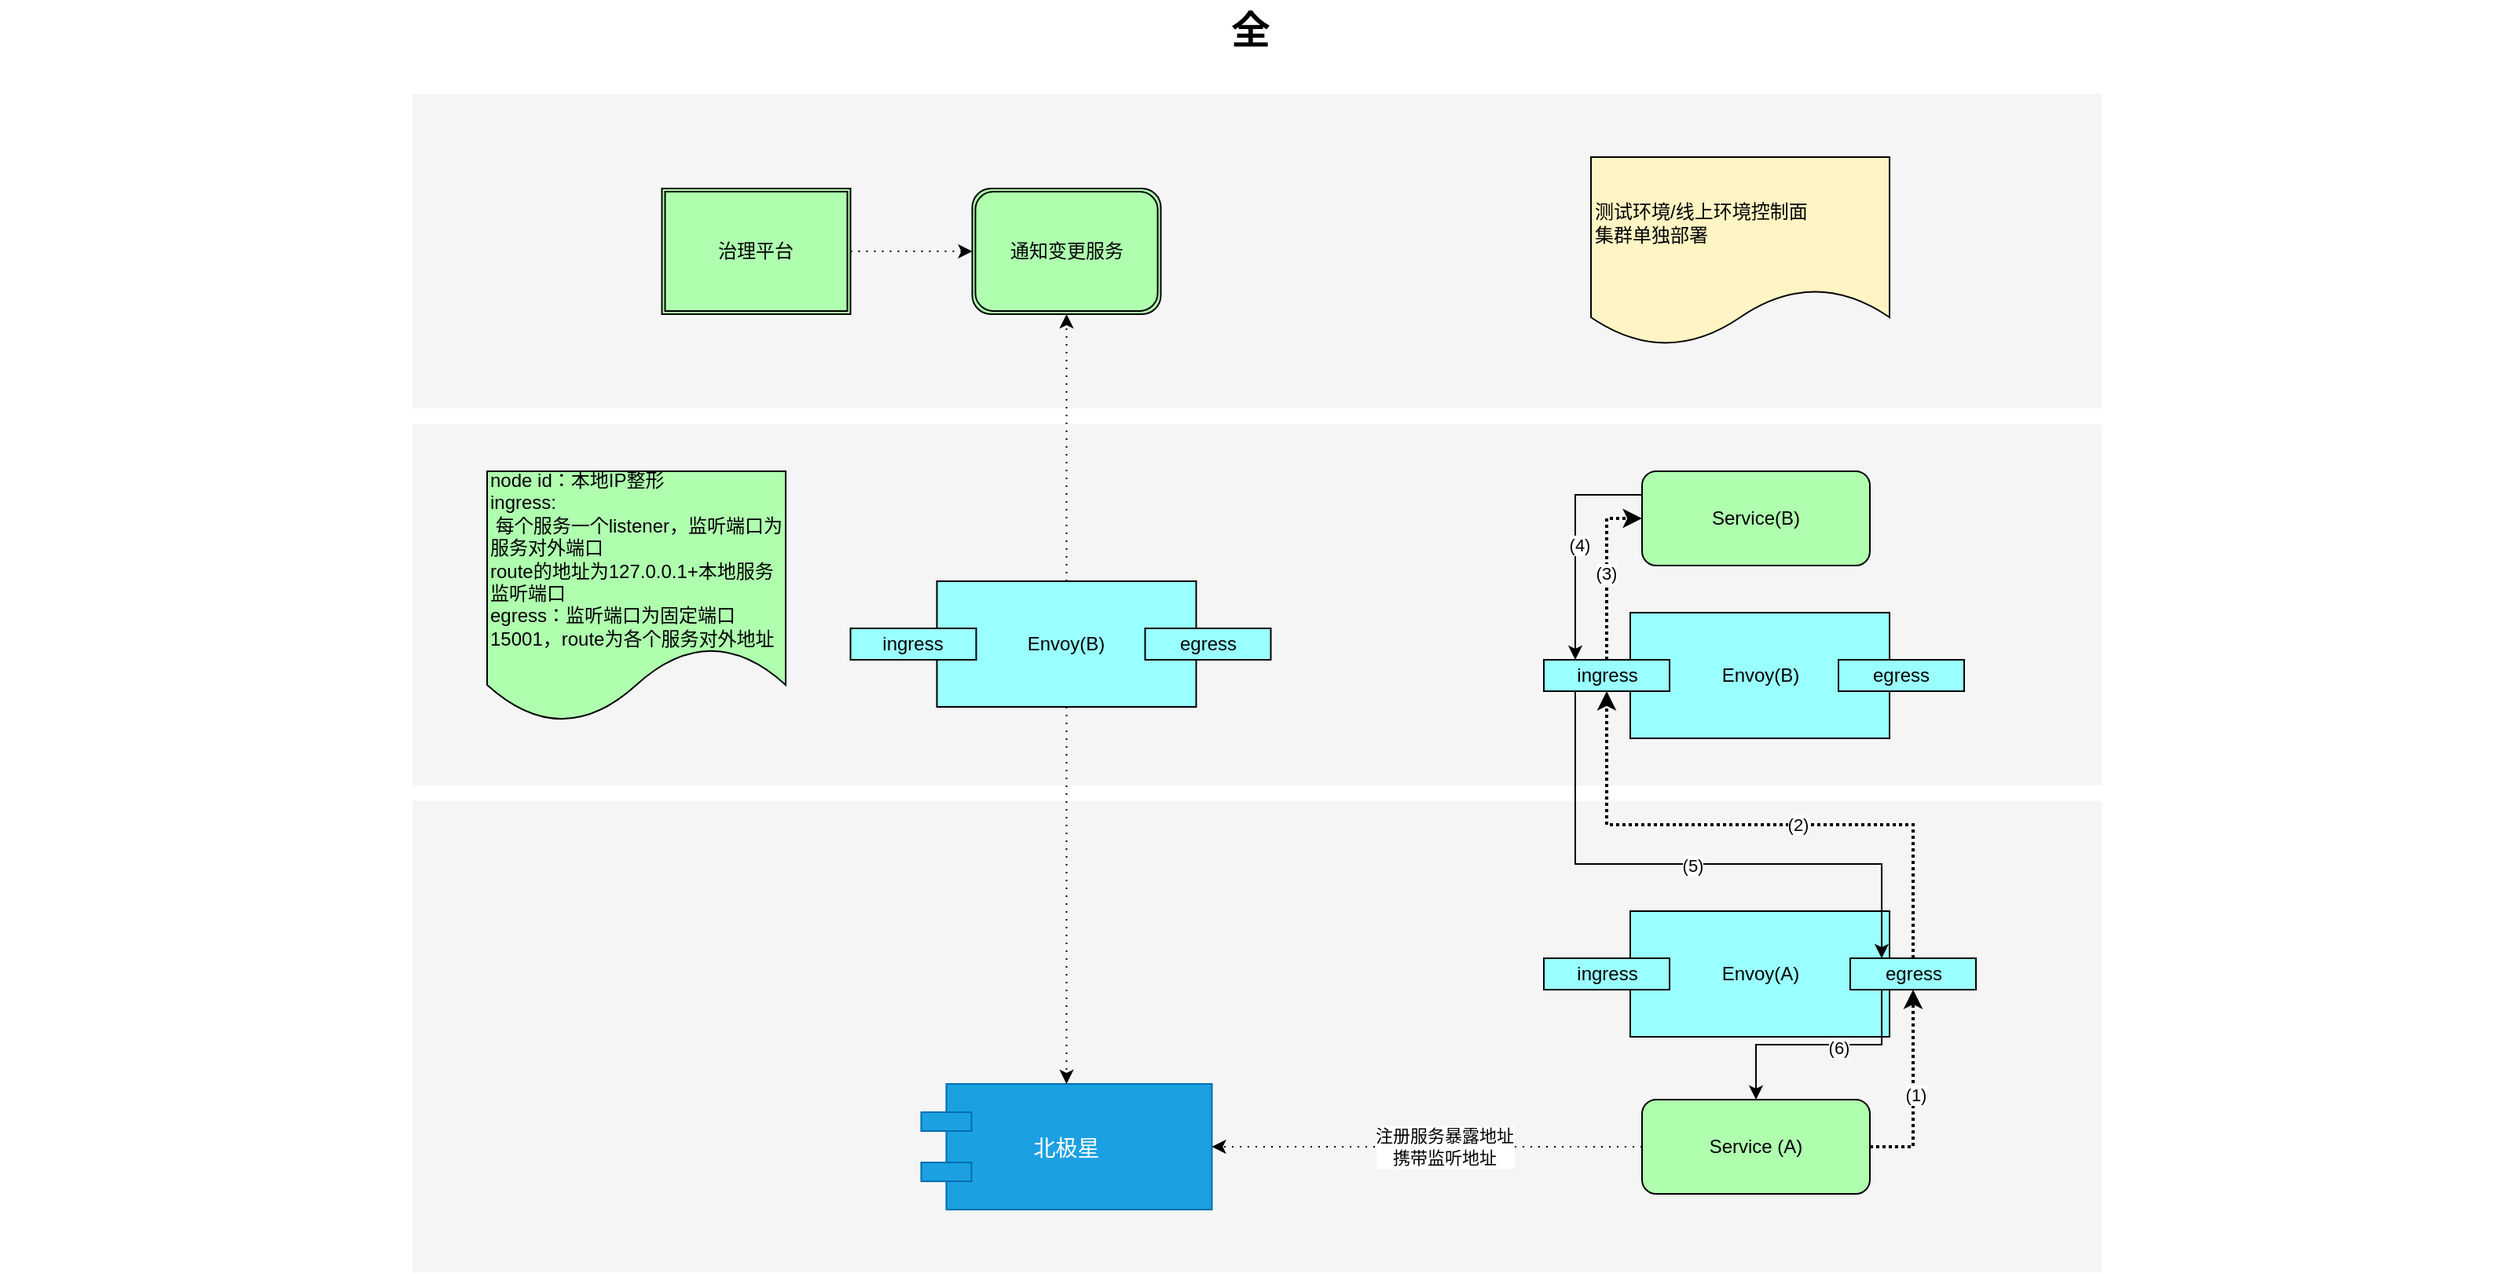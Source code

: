 <mxfile version="14.5.1" type="github" pages="3">
  <diagram id="6I0OCvxSQrVGMHxT2VVA" name="全">
    <mxGraphModel dx="1783" dy="1017" grid="1" gridSize="10" guides="1" tooltips="1" connect="1" arrows="1" fold="1" page="1" pageScale="1" pageWidth="850" pageHeight="1100" math="0" shadow="0">
      <root>
        <mxCell id="0" />
        <mxCell id="1" parent="0" />
        <mxCell id="dKdSaXE48SgPbhcamS2K-30" value="" style="whiteSpace=wrap;html=1;strokeColor=none;strokeWidth=1;fillColor=#f5f5f5;fontSize=14;" parent="1" vertex="1">
          <mxGeometry x="312.5" y="580" width="1075" height="300" as="geometry" />
        </mxCell>
        <mxCell id="dKdSaXE48SgPbhcamS2K-31" value="" style="whiteSpace=wrap;html=1;strokeColor=none;strokeWidth=1;fillColor=#f5f5f5;fontSize=14;" parent="1" vertex="1">
          <mxGeometry x="312.5" y="340" width="1075" height="230" as="geometry" />
        </mxCell>
        <mxCell id="dKdSaXE48SgPbhcamS2K-32" value="" style="whiteSpace=wrap;html=1;strokeColor=none;strokeWidth=1;fillColor=#f5f5f5;fontSize=14;" parent="1" vertex="1">
          <mxGeometry x="312.5" y="130" width="1075" height="200" as="geometry" />
        </mxCell>
        <mxCell id="dKdSaXE48SgPbhcamS2K-49" value="北极星" style="shape=component;align=center;fillColor=#1ba1e2;fontSize=14;strokeColor=#006EAF;fontColor=#ffffff;" parent="1" vertex="1">
          <mxGeometry x="636.25" y="760" width="185" height="80" as="geometry" />
        </mxCell>
        <mxCell id="dKdSaXE48SgPbhcamS2K-63" value="全" style="text;strokeColor=none;fillColor=none;html=1;fontSize=24;fontStyle=1;verticalAlign=middle;align=center;" parent="1" vertex="1">
          <mxGeometry x="50" y="70" width="1590" height="40" as="geometry" />
        </mxCell>
        <mxCell id="M6epQu14QFqbGMzQkXgo-5" value="Envoy(B)" style="rounded=0;whiteSpace=wrap;html=1;fillColor=#99FFFF;" parent="1" vertex="1">
          <mxGeometry x="1087.5" y="460" width="165" height="80" as="geometry" />
        </mxCell>
        <mxCell id="M6epQu14QFqbGMzQkXgo-28" style="edgeStyle=orthogonalEdgeStyle;rounded=0;orthogonalLoop=1;jettySize=auto;html=1;exitX=0.5;exitY=0;exitDx=0;exitDy=0;entryX=0;entryY=0.5;entryDx=0;entryDy=0;dashed=1;dashPattern=1 1;strokeWidth=2;" parent="1" source="M6epQu14QFqbGMzQkXgo-2" target="M6epQu14QFqbGMzQkXgo-24" edge="1">
          <mxGeometry relative="1" as="geometry">
            <Array as="points">
              <mxPoint x="1073" y="400" />
            </Array>
          </mxGeometry>
        </mxCell>
        <mxCell id="M6epQu14QFqbGMzQkXgo-33" value="(3)" style="edgeLabel;html=1;align=center;verticalAlign=middle;resizable=0;points=[];" parent="M6epQu14QFqbGMzQkXgo-28" vertex="1" connectable="0">
          <mxGeometry x="-0.022" y="2" relative="1" as="geometry">
            <mxPoint x="1" as="offset" />
          </mxGeometry>
        </mxCell>
        <mxCell id="M6epQu14QFqbGMzQkXgo-2" value="ingress" style="rounded=0;whiteSpace=wrap;html=1;fillColor=#99FFFF;" parent="1" vertex="1">
          <mxGeometry x="1032.5" y="490" width="80" height="20" as="geometry" />
        </mxCell>
        <mxCell id="M6epQu14QFqbGMzQkXgo-6" value="egress" style="rounded=0;whiteSpace=wrap;html=1;fillColor=#99FFFF;" parent="1" vertex="1">
          <mxGeometry x="1220" y="490" width="80" height="20" as="geometry" />
        </mxCell>
        <mxCell id="M6epQu14QFqbGMzQkXgo-11" value="Envoy(A)" style="rounded=0;whiteSpace=wrap;html=1;fillColor=#99FFFF;" parent="1" vertex="1">
          <mxGeometry x="1087.5" y="650" width="165" height="80" as="geometry" />
        </mxCell>
        <mxCell id="M6epQu14QFqbGMzQkXgo-12" value="ingress" style="rounded=0;whiteSpace=wrap;html=1;fillColor=#99FFFF;" parent="1" vertex="1">
          <mxGeometry x="1032.5" y="680" width="80" height="20" as="geometry" />
        </mxCell>
        <mxCell id="M6epQu14QFqbGMzQkXgo-20" style="edgeStyle=orthogonalEdgeStyle;rounded=0;orthogonalLoop=1;jettySize=auto;html=1;exitX=0.5;exitY=0;exitDx=0;exitDy=0;strokeWidth=2;dashed=1;dashPattern=1 1;" parent="1" source="M6epQu14QFqbGMzQkXgo-13" target="M6epQu14QFqbGMzQkXgo-2" edge="1">
          <mxGeometry relative="1" as="geometry" />
        </mxCell>
        <mxCell id="M6epQu14QFqbGMzQkXgo-31" value="(2)" style="edgeLabel;html=1;align=center;verticalAlign=middle;resizable=0;points=[];" parent="M6epQu14QFqbGMzQkXgo-20" vertex="1" connectable="0">
          <mxGeometry x="-0.126" relative="1" as="geometry">
            <mxPoint x="1" as="offset" />
          </mxGeometry>
        </mxCell>
        <mxCell id="M6epQu14QFqbGMzQkXgo-40" style="edgeStyle=orthogonalEdgeStyle;rounded=0;orthogonalLoop=1;jettySize=auto;html=1;exitX=0.25;exitY=1;exitDx=0;exitDy=0;entryX=0.5;entryY=0;entryDx=0;entryDy=0;strokeColor=#000000;strokeWidth=1;" parent="1" source="M6epQu14QFqbGMzQkXgo-13" target="M6epQu14QFqbGMzQkXgo-26" edge="1">
          <mxGeometry relative="1" as="geometry" />
        </mxCell>
        <mxCell id="M6epQu14QFqbGMzQkXgo-41" value="(6)" style="edgeLabel;html=1;align=center;verticalAlign=middle;resizable=0;points=[];" parent="M6epQu14QFqbGMzQkXgo-40" vertex="1" connectable="0">
          <mxGeometry x="-0.153" y="2" relative="1" as="geometry">
            <mxPoint x="1" as="offset" />
          </mxGeometry>
        </mxCell>
        <mxCell id="M6epQu14QFqbGMzQkXgo-13" value="egress" style="rounded=0;whiteSpace=wrap;html=1;fillColor=#99FFFF;" parent="1" vertex="1">
          <mxGeometry x="1227.5" y="680" width="80" height="20" as="geometry" />
        </mxCell>
        <mxCell id="M6epQu14QFqbGMzQkXgo-29" style="edgeStyle=orthogonalEdgeStyle;rounded=0;orthogonalLoop=1;jettySize=auto;html=1;exitX=0;exitY=0.25;exitDx=0;exitDy=0;entryX=0.25;entryY=0;entryDx=0;entryDy=0;" parent="1" source="M6epQu14QFqbGMzQkXgo-24" target="M6epQu14QFqbGMzQkXgo-2" edge="1">
          <mxGeometry relative="1" as="geometry" />
        </mxCell>
        <mxCell id="M6epQu14QFqbGMzQkXgo-34" value="(4)" style="edgeLabel;html=1;align=center;verticalAlign=middle;resizable=0;points=[];" parent="M6epQu14QFqbGMzQkXgo-29" vertex="1" connectable="0">
          <mxGeometry x="-0.003" y="2" relative="1" as="geometry">
            <mxPoint y="1" as="offset" />
          </mxGeometry>
        </mxCell>
        <mxCell id="M6epQu14QFqbGMzQkXgo-24" value="Service(B)" style="rounded=1;whiteSpace=wrap;html=1;fillColor=#AFFFAF;" parent="1" vertex="1">
          <mxGeometry x="1095" y="370" width="145" height="60" as="geometry" />
        </mxCell>
        <mxCell id="M6epQu14QFqbGMzQkXgo-27" style="edgeStyle=orthogonalEdgeStyle;rounded=0;orthogonalLoop=1;jettySize=auto;html=1;exitX=1;exitY=0.5;exitDx=0;exitDy=0;strokeWidth=2;dashed=1;dashPattern=1 1;" parent="1" source="M6epQu14QFqbGMzQkXgo-26" target="M6epQu14QFqbGMzQkXgo-13" edge="1">
          <mxGeometry relative="1" as="geometry" />
        </mxCell>
        <mxCell id="M6epQu14QFqbGMzQkXgo-30" value="(1)" style="edgeLabel;html=1;align=center;verticalAlign=middle;resizable=0;points=[];" parent="M6epQu14QFqbGMzQkXgo-27" vertex="1" connectable="0">
          <mxGeometry x="-0.051" relative="1" as="geometry">
            <mxPoint x="1" as="offset" />
          </mxGeometry>
        </mxCell>
        <mxCell id="M6epQu14QFqbGMzQkXgo-42" style="edgeStyle=orthogonalEdgeStyle;rounded=0;orthogonalLoop=1;jettySize=auto;html=1;exitX=0;exitY=0.5;exitDx=0;exitDy=0;dashed=1;dashPattern=1 4;strokeColor=#000000;strokeWidth=1;" parent="1" source="M6epQu14QFqbGMzQkXgo-26" target="dKdSaXE48SgPbhcamS2K-49" edge="1">
          <mxGeometry relative="1" as="geometry" />
        </mxCell>
        <mxCell id="M6epQu14QFqbGMzQkXgo-43" value="注册服务暴露地址&lt;br&gt;携带监听地址" style="edgeLabel;html=1;align=center;verticalAlign=middle;resizable=0;points=[];" parent="M6epQu14QFqbGMzQkXgo-42" vertex="1" connectable="0">
          <mxGeometry x="-0.077" relative="1" as="geometry">
            <mxPoint as="offset" />
          </mxGeometry>
        </mxCell>
        <mxCell id="M6epQu14QFqbGMzQkXgo-26" value="Service (A)" style="rounded=1;whiteSpace=wrap;html=1;fillColor=#AFFFAF;" parent="1" vertex="1">
          <mxGeometry x="1095" y="770" width="145" height="60" as="geometry" />
        </mxCell>
        <mxCell id="M6epQu14QFqbGMzQkXgo-35" style="edgeStyle=orthogonalEdgeStyle;rounded=0;orthogonalLoop=1;jettySize=auto;html=1;exitX=0.25;exitY=1;exitDx=0;exitDy=0;entryX=0.25;entryY=0;entryDx=0;entryDy=0;" parent="1" source="M6epQu14QFqbGMzQkXgo-2" target="M6epQu14QFqbGMzQkXgo-13" edge="1">
          <mxGeometry relative="1" as="geometry">
            <Array as="points">
              <mxPoint x="1053" y="620" />
              <mxPoint x="1248" y="620" />
            </Array>
          </mxGeometry>
        </mxCell>
        <mxCell id="M6epQu14QFqbGMzQkXgo-36" value="(5)" style="edgeLabel;html=1;align=center;verticalAlign=middle;resizable=0;points=[];" parent="M6epQu14QFqbGMzQkXgo-35" vertex="1" connectable="0">
          <mxGeometry x="0.011" y="-1" relative="1" as="geometry">
            <mxPoint as="offset" />
          </mxGeometry>
        </mxCell>
        <mxCell id="M6epQu14QFqbGMzQkXgo-46" value="ingress" style="rounded=0;whiteSpace=wrap;html=1;fillColor=#99FFFF;" parent="1" vertex="1">
          <mxGeometry x="1032.5" y="490" width="80" height="20" as="geometry" />
        </mxCell>
        <mxCell id="M6epQu14QFqbGMzQkXgo-53" style="edgeStyle=none;rounded=0;orthogonalLoop=1;jettySize=auto;html=1;exitX=0.5;exitY=0;exitDx=0;exitDy=0;dashed=1;dashPattern=1 4;strokeColor=#000000;strokeWidth=1;" parent="1" source="M6epQu14QFqbGMzQkXgo-47" target="M6epQu14QFqbGMzQkXgo-51" edge="1">
          <mxGeometry relative="1" as="geometry" />
        </mxCell>
        <mxCell id="M6epQu14QFqbGMzQkXgo-55" style="edgeStyle=orthogonalEdgeStyle;rounded=0;orthogonalLoop=1;jettySize=auto;html=1;exitX=0.5;exitY=1;exitDx=0;exitDy=0;dashed=1;dashPattern=1 4;strokeColor=#000000;strokeWidth=1;" parent="1" source="M6epQu14QFqbGMzQkXgo-47" target="dKdSaXE48SgPbhcamS2K-49" edge="1">
          <mxGeometry relative="1" as="geometry" />
        </mxCell>
        <mxCell id="M6epQu14QFqbGMzQkXgo-47" value="Envoy(B)" style="rounded=0;whiteSpace=wrap;html=1;fillColor=#99FFFF;" parent="1" vertex="1">
          <mxGeometry x="646.25" y="440" width="165" height="80" as="geometry" />
        </mxCell>
        <mxCell id="M6epQu14QFqbGMzQkXgo-48" value="egress" style="rounded=0;whiteSpace=wrap;html=1;fillColor=#99FFFF;" parent="1" vertex="1">
          <mxGeometry x="778.75" y="470" width="80" height="20" as="geometry" />
        </mxCell>
        <mxCell id="M6epQu14QFqbGMzQkXgo-49" value="ingress" style="rounded=0;whiteSpace=wrap;html=1;fillColor=#99FFFF;" parent="1" vertex="1">
          <mxGeometry x="591.25" y="470" width="80" height="20" as="geometry" />
        </mxCell>
        <mxCell id="M6epQu14QFqbGMzQkXgo-52" style="edgeStyle=none;rounded=0;orthogonalLoop=1;jettySize=auto;html=1;exitX=1;exitY=0.5;exitDx=0;exitDy=0;dashed=1;dashPattern=1 4;strokeColor=#000000;strokeWidth=1;" parent="1" source="M6epQu14QFqbGMzQkXgo-50" target="M6epQu14QFqbGMzQkXgo-51" edge="1">
          <mxGeometry relative="1" as="geometry" />
        </mxCell>
        <mxCell id="M6epQu14QFqbGMzQkXgo-50" value="治理平台" style="shape=ext;double=1;rounded=0;whiteSpace=wrap;html=1;fillColor=#AFFFAF;" parent="1" vertex="1">
          <mxGeometry x="471.25" y="190" width="120" height="80" as="geometry" />
        </mxCell>
        <mxCell id="M6epQu14QFqbGMzQkXgo-51" value="通知变更服务" style="shape=ext;double=1;rounded=1;whiteSpace=wrap;html=1;fillColor=#AFFFAF;" parent="1" vertex="1">
          <mxGeometry x="668.75" y="190" width="120" height="80" as="geometry" />
        </mxCell>
        <mxCell id="M6epQu14QFqbGMzQkXgo-57" value="node id：本地IP整形&lt;br&gt;ingress:&lt;br&gt;&amp;nbsp;每个服务一个listener，监听端口为服务对外端口&lt;br&gt;route的地址为127.0.0.1+本地服务监听端口&lt;br&gt;egress：监听端口为固定端口15001，route为各个服务对外地址" style="shape=document;whiteSpace=wrap;html=1;boundedLbl=1;fillColor=#AFFFAF;align=left;" parent="1" vertex="1">
          <mxGeometry x="360" y="370" width="190" height="160" as="geometry" />
        </mxCell>
        <mxCell id="Ddn4A2D6OQlQN7Y731DK-1" value="测试环境/线上环境控制面&lt;br&gt;集群单独部署" style="shape=document;whiteSpace=wrap;html=1;boundedLbl=1;align=left;fillColor=#FFF4C3;" vertex="1" parent="1">
          <mxGeometry x="1062.5" y="170" width="190" height="120" as="geometry" />
        </mxCell>
      </root>
    </mxGraphModel>
  </diagram>
  <diagram name="idc" id="Ittpu0ZoavqUL2aliWi8">
    <mxGraphModel dx="1783" dy="1017" grid="1" gridSize="10" guides="1" tooltips="1" connect="1" arrows="1" fold="1" page="1" pageScale="1" pageWidth="850" pageHeight="1100" math="0" shadow="0">
      <root>
        <mxCell id="sMYiMwD9Hwus_GYeHCxp-0" />
        <mxCell id="sMYiMwD9Hwus_GYeHCxp-1" parent="sMYiMwD9Hwus_GYeHCxp-0" />
        <mxCell id="sMYiMwD9Hwus_GYeHCxp-2" value="" style="whiteSpace=wrap;html=1;strokeColor=none;strokeWidth=1;fillColor=#f5f5f5;fontSize=14;dashed=1;dashPattern=1 1;" vertex="1" parent="sMYiMwD9Hwus_GYeHCxp-1">
          <mxGeometry x="312.5" y="580" width="1047.5" height="300" as="geometry" />
        </mxCell>
        <mxCell id="sMYiMwD9Hwus_GYeHCxp-3" value="" style="whiteSpace=wrap;html=1;strokeColor=none;strokeWidth=1;fillColor=#f5f5f5;fontSize=14;" vertex="1" parent="sMYiMwD9Hwus_GYeHCxp-1">
          <mxGeometry x="312.5" y="340" width="1047.5" height="230" as="geometry" />
        </mxCell>
        <mxCell id="sMYiMwD9Hwus_GYeHCxp-4" value="" style="whiteSpace=wrap;html=1;strokeColor=none;strokeWidth=1;fillColor=#f5f5f5;fontSize=14;" vertex="1" parent="sMYiMwD9Hwus_GYeHCxp-1">
          <mxGeometry x="312.5" y="130" width="1047.5" height="200" as="geometry" />
        </mxCell>
        <mxCell id="sMYiMwD9Hwus_GYeHCxp-6" value="IDC" style="text;strokeColor=none;fillColor=none;html=1;fontSize=24;fontStyle=1;verticalAlign=middle;align=center;" vertex="1" parent="sMYiMwD9Hwus_GYeHCxp-1">
          <mxGeometry x="50" y="70" width="1590" height="40" as="geometry" />
        </mxCell>
        <mxCell id="5JJOVeOLypHBJHPiB2bJ-1" style="edgeStyle=none;rounded=0;orthogonalLoop=1;jettySize=auto;html=1;exitX=0.5;exitY=0;exitDx=0;exitDy=0;dashed=1;" edge="1" parent="sMYiMwD9Hwus_GYeHCxp-1" source="sMYiMwD9Hwus_GYeHCxp-32" target="5JJOVeOLypHBJHPiB2bJ-0">
          <mxGeometry relative="1" as="geometry" />
        </mxCell>
        <mxCell id="sMYiMwD9Hwus_GYeHCxp-32" value="Envoy(B)" style="rounded=0;whiteSpace=wrap;html=1;fillColor=#99FFFF;" vertex="1" parent="sMYiMwD9Hwus_GYeHCxp-1">
          <mxGeometry x="646.25" y="440" width="165" height="80" as="geometry" />
        </mxCell>
        <mxCell id="5RlUVP2iXbpc8yrV99-E-7" style="edgeStyle=none;rounded=0;orthogonalLoop=1;jettySize=auto;html=1;exitX=0.5;exitY=0;exitDx=0;exitDy=0;dashed=1;" edge="1" parent="sMYiMwD9Hwus_GYeHCxp-1" source="sMYiMwD9Hwus_GYeHCxp-33" target="5RlUVP2iXbpc8yrV99-E-6">
          <mxGeometry relative="1" as="geometry" />
        </mxCell>
        <mxCell id="sMYiMwD9Hwus_GYeHCxp-33" value="egress" style="rounded=0;whiteSpace=wrap;html=1;fillColor=#99FFFF;" vertex="1" parent="sMYiMwD9Hwus_GYeHCxp-1">
          <mxGeometry x="778.75" y="470" width="80" height="20" as="geometry" />
        </mxCell>
        <mxCell id="5RlUVP2iXbpc8yrV99-E-4" style="edgeStyle=orthogonalEdgeStyle;rounded=0;orthogonalLoop=1;jettySize=auto;html=1;exitX=0.5;exitY=1;exitDx=0;exitDy=0;dashed=1;" edge="1" parent="sMYiMwD9Hwus_GYeHCxp-1" source="sMYiMwD9Hwus_GYeHCxp-34" target="5RlUVP2iXbpc8yrV99-E-0">
          <mxGeometry relative="1" as="geometry" />
        </mxCell>
        <mxCell id="sMYiMwD9Hwus_GYeHCxp-34" value="ingress" style="rounded=0;whiteSpace=wrap;html=1;fillColor=#99FFFF;" vertex="1" parent="sMYiMwD9Hwus_GYeHCxp-1">
          <mxGeometry x="591.25" y="470" width="80" height="20" as="geometry" />
        </mxCell>
        <mxCell id="sMYiMwD9Hwus_GYeHCxp-38" value="node id：本地IP整形&lt;br&gt;ingress:&lt;br&gt;&amp;nbsp;每个服务一个listener，监听端口为服务对外端口&lt;br&gt;route的地址为127.0.0.1+本地服务监听端口&lt;br&gt;egress：监听端口为固定端口15001，route为各个服务对外地址" style="shape=document;whiteSpace=wrap;html=1;boundedLbl=1;fillColor=#AFFFAF;align=left;" vertex="1" parent="sMYiMwD9Hwus_GYeHCxp-1">
          <mxGeometry x="401.25" y="150" width="190" height="160" as="geometry" />
        </mxCell>
        <mxCell id="5RlUVP2iXbpc8yrV99-E-0" value="Service (A)" style="rounded=1;whiteSpace=wrap;html=1;fillColor=#AFFFAF;" vertex="1" parent="sMYiMwD9Hwus_GYeHCxp-1">
          <mxGeometry x="558.75" y="600" width="145" height="60" as="geometry" />
        </mxCell>
        <mxCell id="5RlUVP2iXbpc8yrV99-E-1" value="Service (B)" style="rounded=1;whiteSpace=wrap;html=1;fillColor=#AFFFAF;" vertex="1" parent="sMYiMwD9Hwus_GYeHCxp-1">
          <mxGeometry x="558.75" y="690" width="145" height="60" as="geometry" />
        </mxCell>
        <mxCell id="5RlUVP2iXbpc8yrV99-E-3" value="&lt;font style=&quot;font-size: 14px&quot;&gt;node &lt;br&gt;&amp;nbsp; id: 9.8.18.99&lt;br&gt;&amp;nbsp; cluster:cluster_test&lt;br&gt;listeners:&lt;br&gt;&amp;nbsp; - name ingress-listenerA&lt;br&gt;&amp;nbsp; &amp;nbsp; &amp;nbsp; &amp;nbsp;address: 9.8.18.99&lt;br&gt;&amp;nbsp; &amp;nbsp; &amp;nbsp; &amp;nbsp;port_value: serviceA的port&lt;br&gt;&amp;nbsp; - name ingress-listenerB&lt;br&gt;&amp;nbsp; &amp;nbsp; &amp;nbsp; &amp;nbsp;address: 9.8.18.99&lt;br&gt;&amp;nbsp; &amp;nbsp; &amp;nbsp; &amp;nbsp;port_value: serviceB的port&lt;br&gt;&lt;/font&gt;" style="text;html=1;strokeColor=none;fillColor=none;align=left;verticalAlign=middle;whiteSpace=wrap;rounded=0;" vertex="1" parent="sMYiMwD9Hwus_GYeHCxp-1">
          <mxGeometry x="350" y="357.5" width="210" height="182.5" as="geometry" />
        </mxCell>
        <mxCell id="5RlUVP2iXbpc8yrV99-E-5" value="Service(C)" style="rounded=1;whiteSpace=wrap;html=1;fillColor=#AFFFAF;" vertex="1" parent="sMYiMwD9Hwus_GYeHCxp-1">
          <mxGeometry x="746.25" y="690" width="145" height="60" as="geometry" />
        </mxCell>
        <mxCell id="5RlUVP2iXbpc8yrV99-E-6" value="Service(D)" style="rounded=1;whiteSpace=wrap;html=1;fillColor=#AFFFAF;" vertex="1" parent="sMYiMwD9Hwus_GYeHCxp-1">
          <mxGeometry x="746.25" y="600" width="145" height="60" as="geometry" />
        </mxCell>
        <mxCell id="5RlUVP2iXbpc8yrV99-E-8" value="&lt;font style=&quot;font-size: 14px&quot;&gt;node &lt;br&gt;&amp;nbsp; id: 9.8.18.99&lt;br&gt;&amp;nbsp; cluster:cluster_test&lt;br&gt;listeners:&lt;br&gt;&amp;nbsp; - name ingress-listener&lt;br&gt;&amp;nbsp; &amp;nbsp; &amp;nbsp; address: 9.8.18.99&lt;br&gt;&amp;nbsp; &amp;nbsp; &amp;nbsp; &amp;nbsp;port_value: 15001&lt;br&gt;&lt;/font&gt;" style="text;html=1;strokeColor=none;fillColor=none;align=left;verticalAlign=middle;whiteSpace=wrap;rounded=0;" vertex="1" parent="sMYiMwD9Hwus_GYeHCxp-1">
          <mxGeometry x="950" y="397.5" width="230" height="152.5" as="geometry" />
        </mxCell>
        <mxCell id="5JJOVeOLypHBJHPiB2bJ-0" value="控制面" style="shape=ext;double=1;rounded=1;whiteSpace=wrap;html=1;fillColor=#AFFFAF;strokeColor=none;" vertex="1" parent="sMYiMwD9Hwus_GYeHCxp-1">
          <mxGeometry x="668.75" y="180" width="120" height="80" as="geometry" />
        </mxCell>
        <mxCell id="5JJOVeOLypHBJHPiB2bJ-2" value="" style="rounded=0;whiteSpace=wrap;html=1;align=left;strokeWidth=2;dashed=1;dashPattern=1 1;strokeColor=#6666FF;shadow=0;fillColor=none;" vertex="1" parent="sMYiMwD9Hwus_GYeHCxp-1">
          <mxGeometry x="540" y="590" width="181.25" height="180" as="geometry" />
        </mxCell>
        <mxCell id="5JJOVeOLypHBJHPiB2bJ-4" value="" style="rounded=0;whiteSpace=wrap;html=1;align=left;strokeWidth=2;dashed=1;dashPattern=1 1;strokeColor=#6666FF;shadow=0;fillColor=none;" vertex="1" parent="sMYiMwD9Hwus_GYeHCxp-1">
          <mxGeometry x="730" y="590" width="190" height="180" as="geometry" />
        </mxCell>
        <mxCell id="5JJOVeOLypHBJHPiB2bJ-5" value="ingress listener&lt;br&gt;egress listener&lt;br&gt;都由控制面下发&lt;br&gt;每个IP生成一个snapshot&amp;nbsp;&amp;nbsp;" style="shape=document;whiteSpace=wrap;html=1;boundedLbl=1;shadow=0;strokeWidth=1;align=left;fillColor=#99FF99;" vertex="1" parent="sMYiMwD9Hwus_GYeHCxp-1">
          <mxGeometry x="940" y="150" width="165" height="100" as="geometry" />
        </mxCell>
      </root>
    </mxGraphModel>
  </diagram>
  <diagram name="tke" id="gQUGaqc0LccCy35nbZhT">
    <mxGraphModel dx="1783" dy="1017" grid="1" gridSize="10" guides="1" tooltips="1" connect="1" arrows="1" fold="1" page="1" pageScale="1" pageWidth="850" pageHeight="1100" math="0" shadow="0">
      <root>
        <mxCell id="p_0J_BowJGtKCGBVi6Ci-0" />
        <mxCell id="p_0J_BowJGtKCGBVi6Ci-1" parent="p_0J_BowJGtKCGBVi6Ci-0" />
        <mxCell id="p_0J_BowJGtKCGBVi6Ci-2" value="" style="whiteSpace=wrap;html=1;strokeColor=none;strokeWidth=1;fillColor=#f5f5f5;fontSize=14;dashed=1;dashPattern=1 1;" vertex="1" parent="p_0J_BowJGtKCGBVi6Ci-1">
          <mxGeometry x="312.5" y="580" width="1047.5" height="300" as="geometry" />
        </mxCell>
        <mxCell id="p_0J_BowJGtKCGBVi6Ci-3" value="" style="whiteSpace=wrap;html=1;strokeColor=none;strokeWidth=1;fillColor=#f5f5f5;fontSize=14;" vertex="1" parent="p_0J_BowJGtKCGBVi6Ci-1">
          <mxGeometry x="312.5" y="340" width="1047.5" height="230" as="geometry" />
        </mxCell>
        <mxCell id="p_0J_BowJGtKCGBVi6Ci-4" value="" style="whiteSpace=wrap;html=1;strokeColor=none;strokeWidth=1;fillColor=#f5f5f5;fontSize=14;" vertex="1" parent="p_0J_BowJGtKCGBVi6Ci-1">
          <mxGeometry x="312.5" y="130" width="1047.5" height="200" as="geometry" />
        </mxCell>
        <mxCell id="p_0J_BowJGtKCGBVi6Ci-5" value="TKE" style="text;strokeColor=none;fillColor=none;html=1;fontSize=24;fontStyle=1;verticalAlign=middle;align=center;" vertex="1" parent="p_0J_BowJGtKCGBVi6Ci-1">
          <mxGeometry x="50" y="70" width="1590" height="40" as="geometry" />
        </mxCell>
        <mxCell id="p_0J_BowJGtKCGBVi6Ci-6" style="edgeStyle=none;rounded=0;orthogonalLoop=1;jettySize=auto;html=1;exitX=0.5;exitY=0;exitDx=0;exitDy=0;dashed=1;" edge="1" parent="p_0J_BowJGtKCGBVi6Ci-1" source="p_0J_BowJGtKCGBVi6Ci-7" target="p_0J_BowJGtKCGBVi6Ci-19">
          <mxGeometry relative="1" as="geometry" />
        </mxCell>
        <mxCell id="p_0J_BowJGtKCGBVi6Ci-7" value="Envoy(B)" style="rounded=0;whiteSpace=wrap;html=1;fillColor=#99FFFF;" vertex="1" parent="p_0J_BowJGtKCGBVi6Ci-1">
          <mxGeometry x="646.25" y="440" width="165" height="80" as="geometry" />
        </mxCell>
        <mxCell id="p_0J_BowJGtKCGBVi6Ci-8" style="edgeStyle=none;rounded=0;orthogonalLoop=1;jettySize=auto;html=1;exitX=0.5;exitY=0;exitDx=0;exitDy=0;dashed=1;" edge="1" parent="p_0J_BowJGtKCGBVi6Ci-1" source="p_0J_BowJGtKCGBVi6Ci-9" target="p_0J_BowJGtKCGBVi6Ci-17">
          <mxGeometry relative="1" as="geometry" />
        </mxCell>
        <mxCell id="p_0J_BowJGtKCGBVi6Ci-9" value="egress" style="rounded=0;whiteSpace=wrap;html=1;fillColor=#99FFFF;" vertex="1" parent="p_0J_BowJGtKCGBVi6Ci-1">
          <mxGeometry x="778.75" y="470" width="80" height="20" as="geometry" />
        </mxCell>
        <mxCell id="p_0J_BowJGtKCGBVi6Ci-10" style="edgeStyle=orthogonalEdgeStyle;rounded=0;orthogonalLoop=1;jettySize=auto;html=1;exitX=0.5;exitY=1;exitDx=0;exitDy=0;dashed=1;" edge="1" parent="p_0J_BowJGtKCGBVi6Ci-1" source="p_0J_BowJGtKCGBVi6Ci-11" target="p_0J_BowJGtKCGBVi6Ci-13">
          <mxGeometry relative="1" as="geometry" />
        </mxCell>
        <mxCell id="p_0J_BowJGtKCGBVi6Ci-11" value="ingress" style="rounded=0;whiteSpace=wrap;html=1;fillColor=#99FFFF;" vertex="1" parent="p_0J_BowJGtKCGBVi6Ci-1">
          <mxGeometry x="591.25" y="470" width="80" height="20" as="geometry" />
        </mxCell>
        <mxCell id="p_0J_BowJGtKCGBVi6Ci-12" value="node id：命令字&lt;br&gt;ingress:&lt;br&gt;&amp;nbsp;每个服务一个listener（且只有一个listener），监听端口为服务对外端口&lt;br&gt;route的地址为127.0.0.1+本地服务监听一个固定端口&lt;br&gt;egress：监听端口为固定端口15001，route为各个服务对外地址" style="shape=document;whiteSpace=wrap;html=1;boundedLbl=1;fillColor=#AFFFAF;align=left;" vertex="1" parent="p_0J_BowJGtKCGBVi6Ci-1">
          <mxGeometry x="370" y="150" width="238.75" height="160" as="geometry" />
        </mxCell>
        <mxCell id="p_0J_BowJGtKCGBVi6Ci-13" value="Service (A)" style="rounded=1;whiteSpace=wrap;html=1;fillColor=#AFFFAF;" vertex="1" parent="p_0J_BowJGtKCGBVi6Ci-1">
          <mxGeometry x="558.75" y="600" width="145" height="60" as="geometry" />
        </mxCell>
        <mxCell id="p_0J_BowJGtKCGBVi6Ci-15" value="&lt;font style=&quot;font-size: 14px&quot;&gt;node &lt;br&gt;&amp;nbsp; id: 命令字&lt;br&gt;&amp;nbsp; cluster:服务名&lt;br&gt;listeners:&lt;br&gt;&amp;nbsp; - name ingress-listenerA&lt;br&gt;&amp;nbsp; &amp;nbsp; &amp;nbsp; &amp;nbsp;address: 9.8.18.99&lt;br&gt;&amp;nbsp; &amp;nbsp; &amp;nbsp; &amp;nbsp;port_value: serviceA的port&lt;br&gt;&amp;nbsp; - name ingress-listenerB&lt;br&gt;&amp;nbsp; &amp;nbsp; &amp;nbsp; &amp;nbsp;address: 9.8.18.99&lt;br&gt;&amp;nbsp; &amp;nbsp; &amp;nbsp; &amp;nbsp;port_value: serviceB的port&lt;br&gt;&lt;/font&gt;" style="text;html=1;strokeColor=none;fillColor=none;align=left;verticalAlign=middle;whiteSpace=wrap;rounded=0;" vertex="1" parent="p_0J_BowJGtKCGBVi6Ci-1">
          <mxGeometry x="350" y="357.5" width="210" height="182.5" as="geometry" />
        </mxCell>
        <mxCell id="p_0J_BowJGtKCGBVi6Ci-16" value="Service(C)" style="rounded=1;whiteSpace=wrap;html=1;fillColor=#AFFFAF;" vertex="1" parent="p_0J_BowJGtKCGBVi6Ci-1">
          <mxGeometry x="746.25" y="690" width="145" height="60" as="geometry" />
        </mxCell>
        <mxCell id="p_0J_BowJGtKCGBVi6Ci-17" value="Service(D)" style="rounded=1;whiteSpace=wrap;html=1;fillColor=#AFFFAF;" vertex="1" parent="p_0J_BowJGtKCGBVi6Ci-1">
          <mxGeometry x="746.25" y="600" width="145" height="60" as="geometry" />
        </mxCell>
        <mxCell id="p_0J_BowJGtKCGBVi6Ci-18" value="&lt;font style=&quot;font-size: 14px&quot;&gt;node &lt;br&gt;&amp;nbsp; id: 9.8.18.99&lt;br&gt;&amp;nbsp; cluster:cluster_test&lt;br&gt;listeners:&lt;br&gt;&amp;nbsp; - name ingress-listener&lt;br&gt;&amp;nbsp; &amp;nbsp; &amp;nbsp; address: 9.8.18.99&lt;br&gt;&amp;nbsp; &amp;nbsp; &amp;nbsp; &amp;nbsp;port_value: 15001&lt;br&gt;&lt;/font&gt;" style="text;html=1;strokeColor=none;fillColor=none;align=left;verticalAlign=middle;whiteSpace=wrap;rounded=0;" vertex="1" parent="p_0J_BowJGtKCGBVi6Ci-1">
          <mxGeometry x="950" y="397.5" width="230" height="152.5" as="geometry" />
        </mxCell>
        <mxCell id="p_0J_BowJGtKCGBVi6Ci-19" value="控制面" style="shape=ext;double=1;rounded=1;whiteSpace=wrap;html=1;fillColor=#AFFFAF;strokeColor=none;" vertex="1" parent="p_0J_BowJGtKCGBVi6Ci-1">
          <mxGeometry x="668.75" y="180" width="120" height="80" as="geometry" />
        </mxCell>
        <mxCell id="p_0J_BowJGtKCGBVi6Ci-21" value="" style="rounded=0;whiteSpace=wrap;html=1;align=left;strokeWidth=2;dashed=1;dashPattern=1 1;strokeColor=#6666FF;shadow=0;fillColor=none;" vertex="1" parent="p_0J_BowJGtKCGBVi6Ci-1">
          <mxGeometry x="730" y="590" width="190" height="180" as="geometry" />
        </mxCell>
        <mxCell id="p_0J_BowJGtKCGBVi6Ci-22" value="ingress listener&lt;br&gt;部署的时候生成&lt;br&gt;egress listener&lt;br&gt;由控制面下发&lt;br&gt;每个命令字生成一个snapshot&amp;nbsp;&amp;nbsp;" style="shape=document;whiteSpace=wrap;html=1;boundedLbl=1;shadow=0;strokeWidth=1;align=left;fillColor=#99FF99;" vertex="1" parent="p_0J_BowJGtKCGBVi6Ci-1">
          <mxGeometry x="940" y="150" width="165" height="130" as="geometry" />
        </mxCell>
        <mxCell id="p_0J_BowJGtKCGBVi6Ci-20" value="" style="rounded=0;whiteSpace=wrap;html=1;align=left;strokeWidth=2;dashed=1;dashPattern=1 1;strokeColor=#6666FF;shadow=0;fillColor=none;" vertex="1" parent="p_0J_BowJGtKCGBVi6Ci-1">
          <mxGeometry x="540.63" y="590" width="181.25" height="180" as="geometry" />
        </mxCell>
      </root>
    </mxGraphModel>
  </diagram>
</mxfile>
